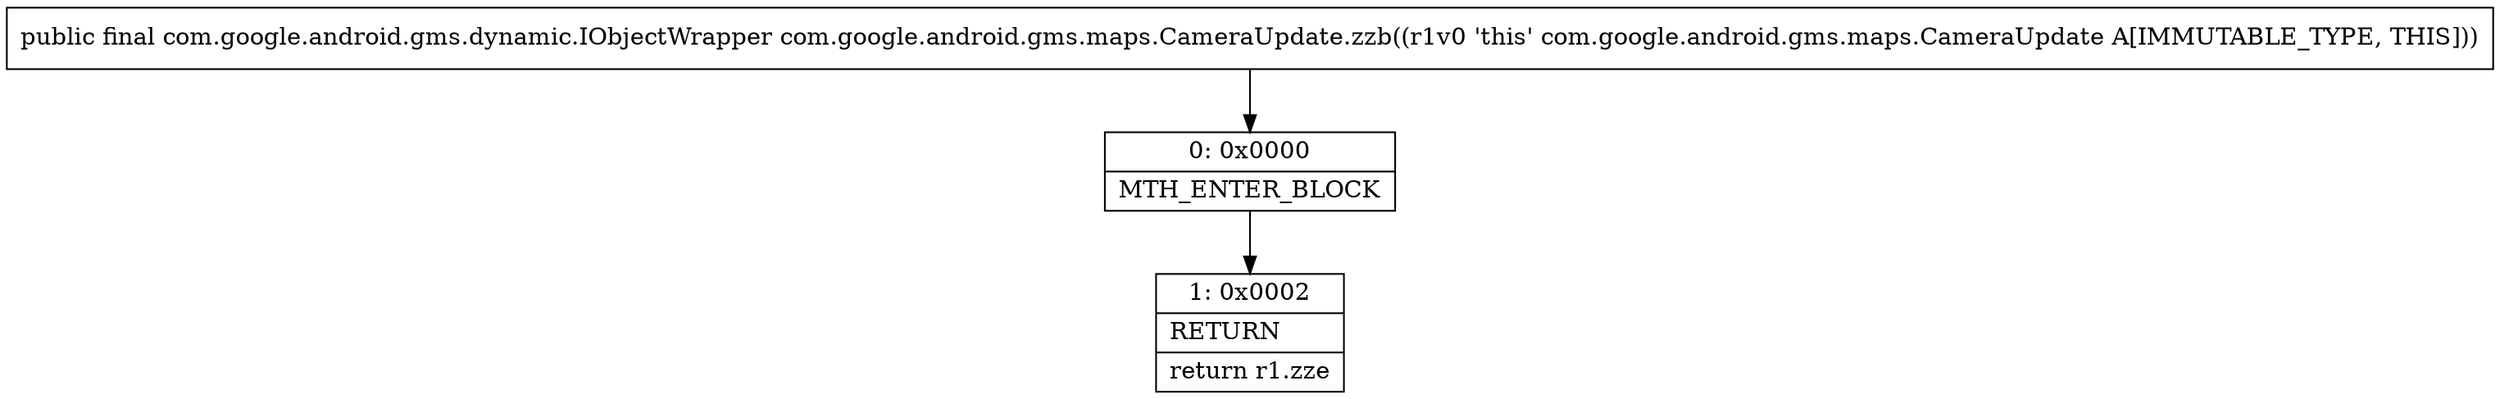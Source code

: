 digraph "CFG forcom.google.android.gms.maps.CameraUpdate.zzb()Lcom\/google\/android\/gms\/dynamic\/IObjectWrapper;" {
Node_0 [shape=record,label="{0\:\ 0x0000|MTH_ENTER_BLOCK\l}"];
Node_1 [shape=record,label="{1\:\ 0x0002|RETURN\l|return r1.zze\l}"];
MethodNode[shape=record,label="{public final com.google.android.gms.dynamic.IObjectWrapper com.google.android.gms.maps.CameraUpdate.zzb((r1v0 'this' com.google.android.gms.maps.CameraUpdate A[IMMUTABLE_TYPE, THIS])) }"];
MethodNode -> Node_0;
Node_0 -> Node_1;
}

